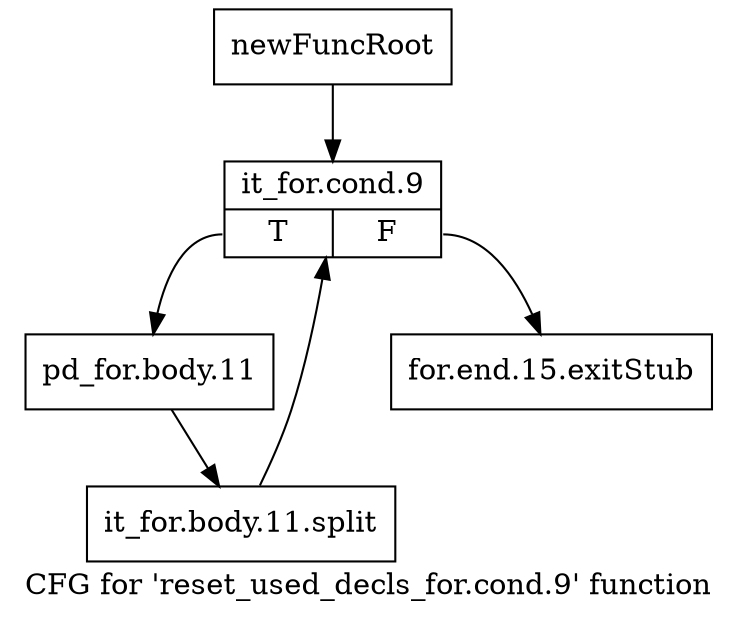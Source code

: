 digraph "CFG for 'reset_used_decls_for.cond.9' function" {
	label="CFG for 'reset_used_decls_for.cond.9' function";

	Node0xac98ad0 [shape=record,label="{newFuncRoot}"];
	Node0xac98ad0 -> Node0xac98fa0;
	Node0xac98b20 [shape=record,label="{for.end.15.exitStub}"];
	Node0xac98fa0 [shape=record,label="{it_for.cond.9|{<s0>T|<s1>F}}"];
	Node0xac98fa0:s0 -> Node0xac98ff0;
	Node0xac98fa0:s1 -> Node0xac98b20;
	Node0xac98ff0 [shape=record,label="{pd_for.body.11}"];
	Node0xac98ff0 -> Node0xa94a000;
	Node0xa94a000 [shape=record,label="{it_for.body.11.split}"];
	Node0xa94a000 -> Node0xac98fa0;
}
